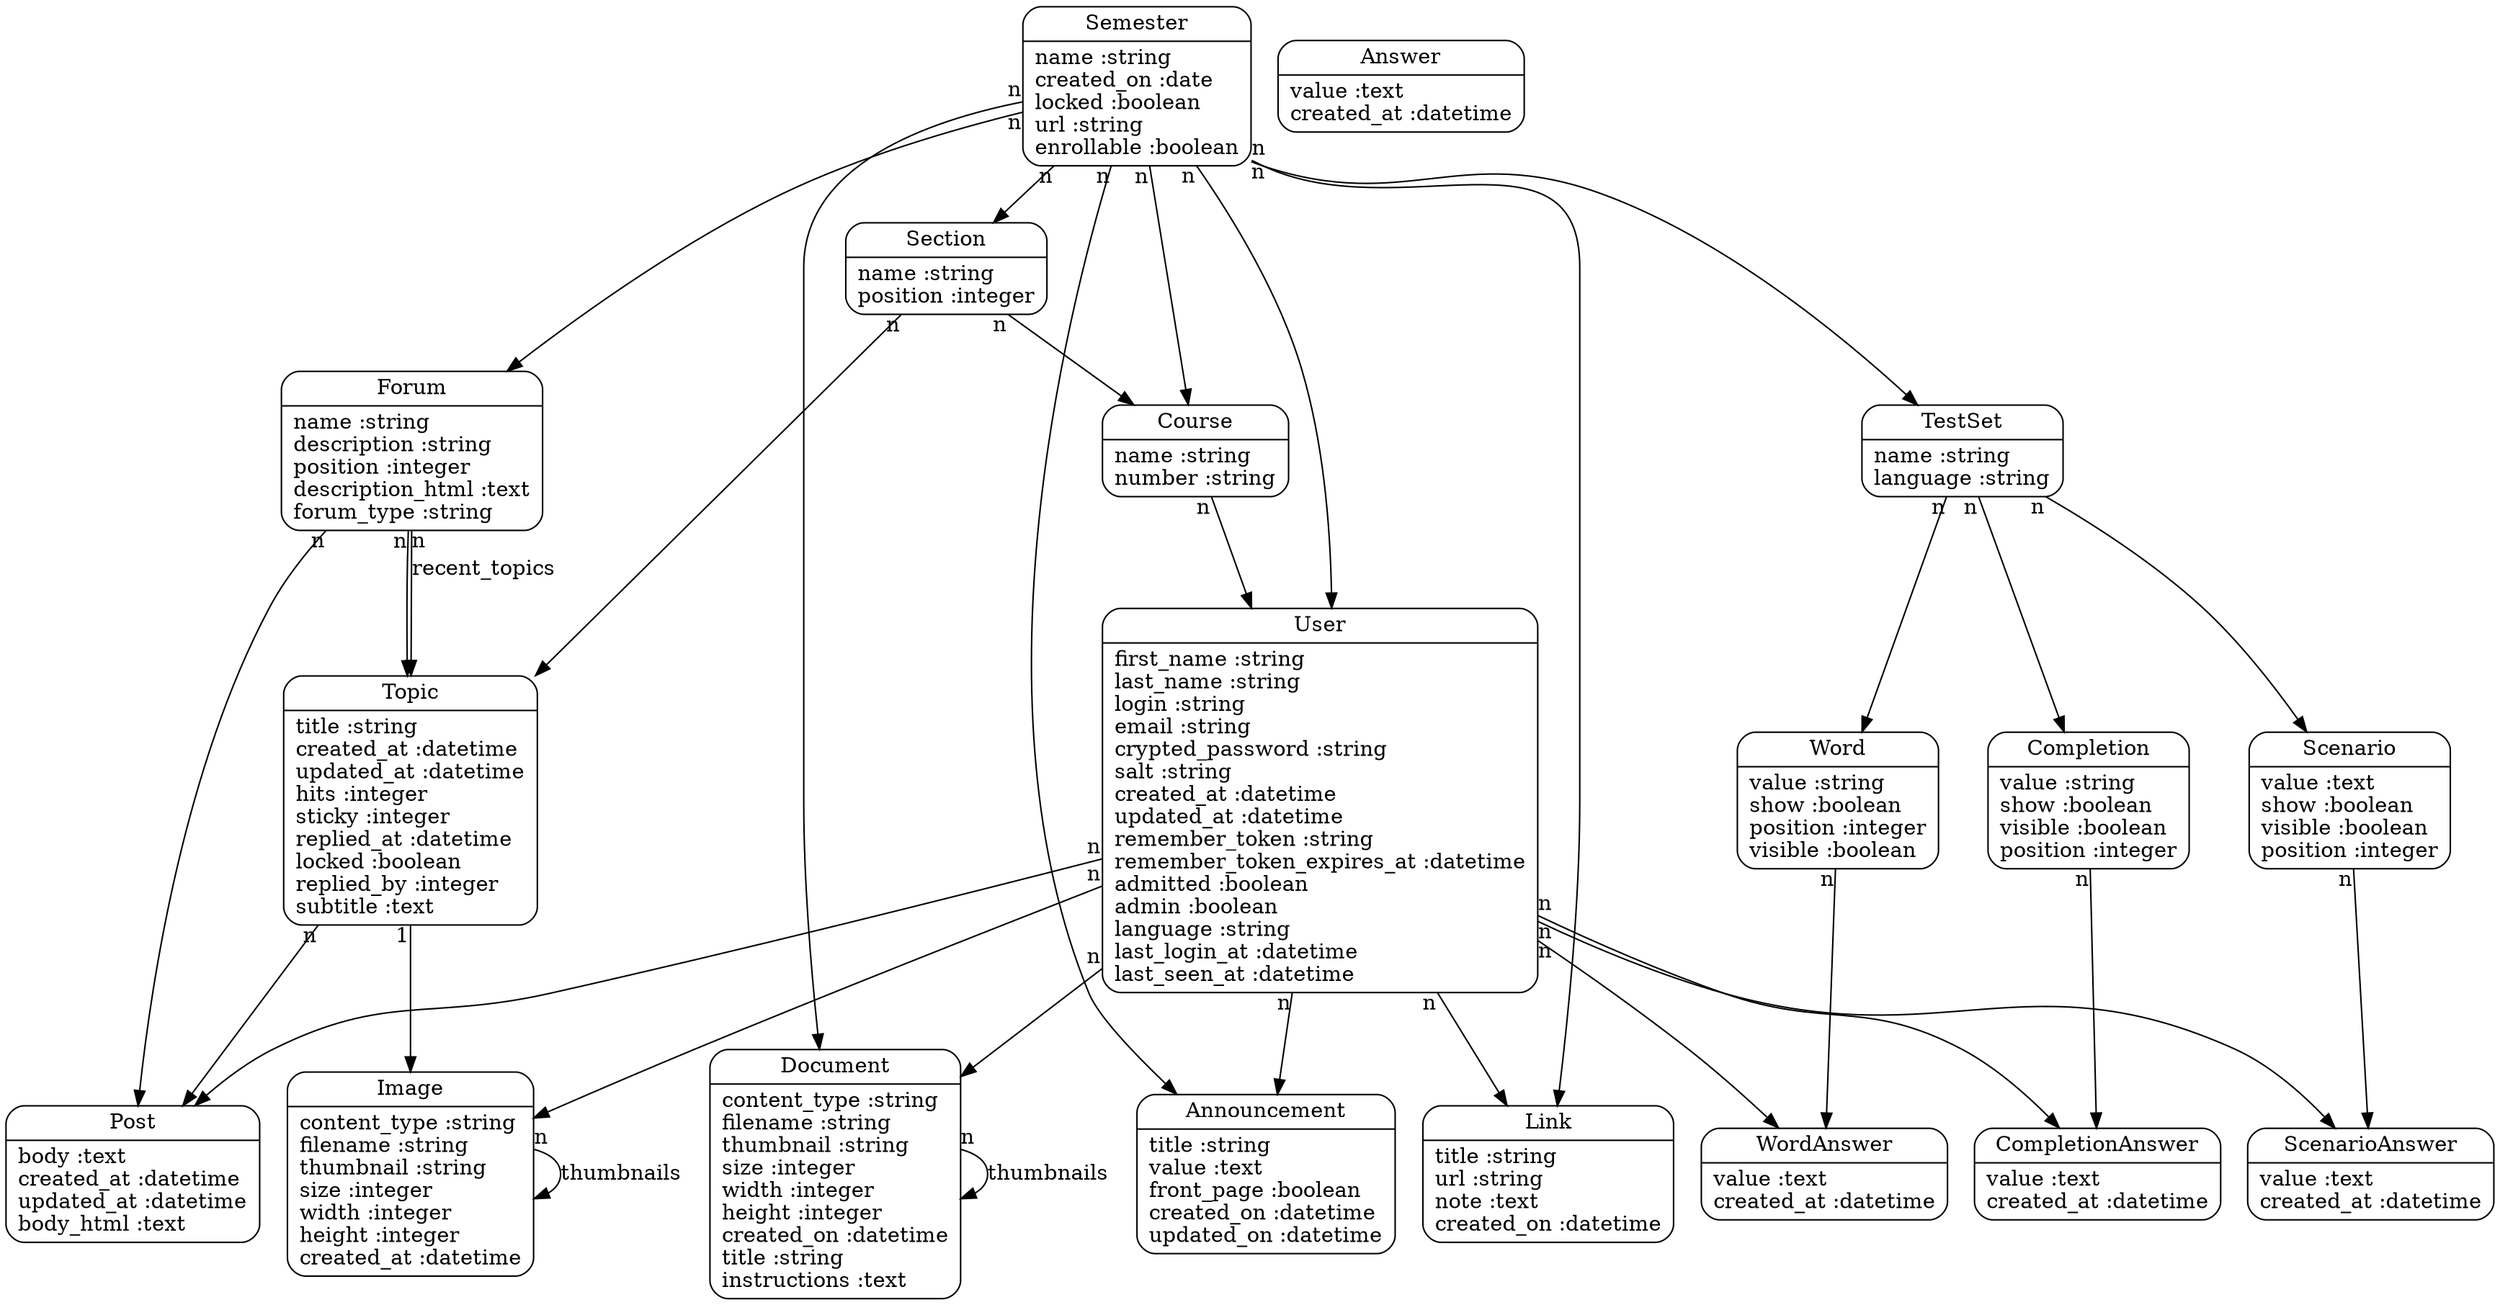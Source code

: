digraph models_diagram {
	graph[overlap=false, splines=true]
	"Announcement" [shape=Mrecord, label="{Announcement|title :string\lvalue :text\lfront_page :boolean\lcreated_on :datetime\lupdated_on :datetime\l}"]
	"Answer" [shape=Mrecord, label="{Answer|value :text\lcreated_at :datetime\l}"]
	"Completion" [shape=Mrecord, label="{Completion|value :string\lshow :boolean\lvisible :boolean\lposition :integer\l}"]
	"CompletionAnswer" [shape=Mrecord, label="{CompletionAnswer|value :text\lcreated_at :datetime\l}"]
	"Course" [shape=Mrecord, label="{Course|name :string\lnumber :string\l}"]
	"Document" [shape=Mrecord, label="{Document|content_type :string\lfilename :string\lthumbnail :string\lsize :integer\lwidth :integer\lheight :integer\lcreated_on :datetime\ltitle :string\linstructions :text\l}"]
	"Forum" [shape=Mrecord, label="{Forum|name :string\ldescription :string\lposition :integer\ldescription_html :text\lforum_type :string\l}"]
	"Image" [shape=Mrecord, label="{Image|content_type :string\lfilename :string\lthumbnail :string\lsize :integer\lwidth :integer\lheight :integer\lcreated_at :datetime\l}"]
	"Link" [shape=Mrecord, label="{Link|title :string\lurl :string\lnote :text\lcreated_on :datetime\l}"]
	"Post" [shape=Mrecord, label="{Post|body :text\lcreated_at :datetime\lupdated_at :datetime\lbody_html :text\l}"]
	"Scenario" [shape=Mrecord, label="{Scenario|value :text\lshow :boolean\lvisible :boolean\lposition :integer\l}"]
	"ScenarioAnswer" [shape=Mrecord, label="{ScenarioAnswer|value :text\lcreated_at :datetime\l}"]
	"Section" [shape=Mrecord, label="{Section|name :string\lposition :integer\l}"]
	"Semester" [shape=Mrecord, label="{Semester|name :string\lcreated_on :date\llocked :boolean\lurl :string\lenrollable :boolean\l}"]
	"TestSet" [shape=Mrecord, label="{TestSet|name :string\llanguage :string\l}"]
	"Topic" [shape=Mrecord, label="{Topic|title :string\lcreated_at :datetime\lupdated_at :datetime\lhits :integer\lsticky :integer\lreplied_at :datetime\llocked :boolean\lreplied_by :integer\lsubtitle :text\l}"]
	"User" [shape=Mrecord, label="{User|first_name :string\llast_name :string\llogin :string\lemail :string\lcrypted_password :string\lsalt :string\lcreated_at :datetime\lupdated_at :datetime\lremember_token :string\lremember_token_expires_at :datetime\ladmitted :boolean\ladmin :boolean\llanguage :string\llast_login_at :datetime\llast_seen_at :datetime\l}"]
	"Word" [shape=Mrecord, label="{Word|value :string\lshow :boolean\lposition :integer\lvisible :boolean\l}"]
	"WordAnswer" [shape=Mrecord, label="{WordAnswer|value :text\lcreated_at :datetime\l}"]
	"Completion" -> "CompletionAnswer" [taillabel="n"]
	"Course" -> "User" [taillabel="n"]
	"Document" -> "Document" [label="thumbnails", taillabel="n"]
	"Forum" -> "Topic" [label="recent_topics", taillabel="n"]
	"Forum" -> "Post" [taillabel="n"]
	"Forum" -> "Topic" [taillabel="n"]
	"Image" -> "Image" [label="thumbnails", taillabel="n"]
	"Scenario" -> "ScenarioAnswer" [taillabel="n"]
	"Section" -> "Course" [taillabel="n"]
	"Section" -> "Topic" [taillabel="n"]
	"Semester" -> "TestSet" [taillabel="n"]
	"Semester" -> "User" [taillabel="n"]
	"Semester" -> "Section" [taillabel="n"]
	"Semester" -> "Forum" [taillabel="n"]
	"Semester" -> "Course" [taillabel="n"]
	"Semester" -> "Announcement" [taillabel="n"]
	"Semester" -> "Link" [taillabel="n"]
	"Semester" -> "Document" [taillabel="n"]
	"TestSet" -> "Word" [taillabel="n"]
	"TestSet" -> "Scenario" [taillabel="n"]
	"TestSet" -> "Completion" [taillabel="n"]
	"Topic" -> "Image" [taillabel="1"]
	"Topic" -> "Post" [taillabel="n"]
	"User" -> "WordAnswer" [taillabel="n"]
	"User" -> "CompletionAnswer" [taillabel="n"]
	"User" -> "Image" [taillabel="n"]
	"User" -> "Announcement" [taillabel="n"]
	"User" -> "Post" [taillabel="n"]
	"User" -> "Link" [taillabel="n"]
	"User" -> "Document" [taillabel="n"]
	"User" -> "ScenarioAnswer" [taillabel="n"]
	"Word" -> "WordAnswer" [taillabel="n"]
}
